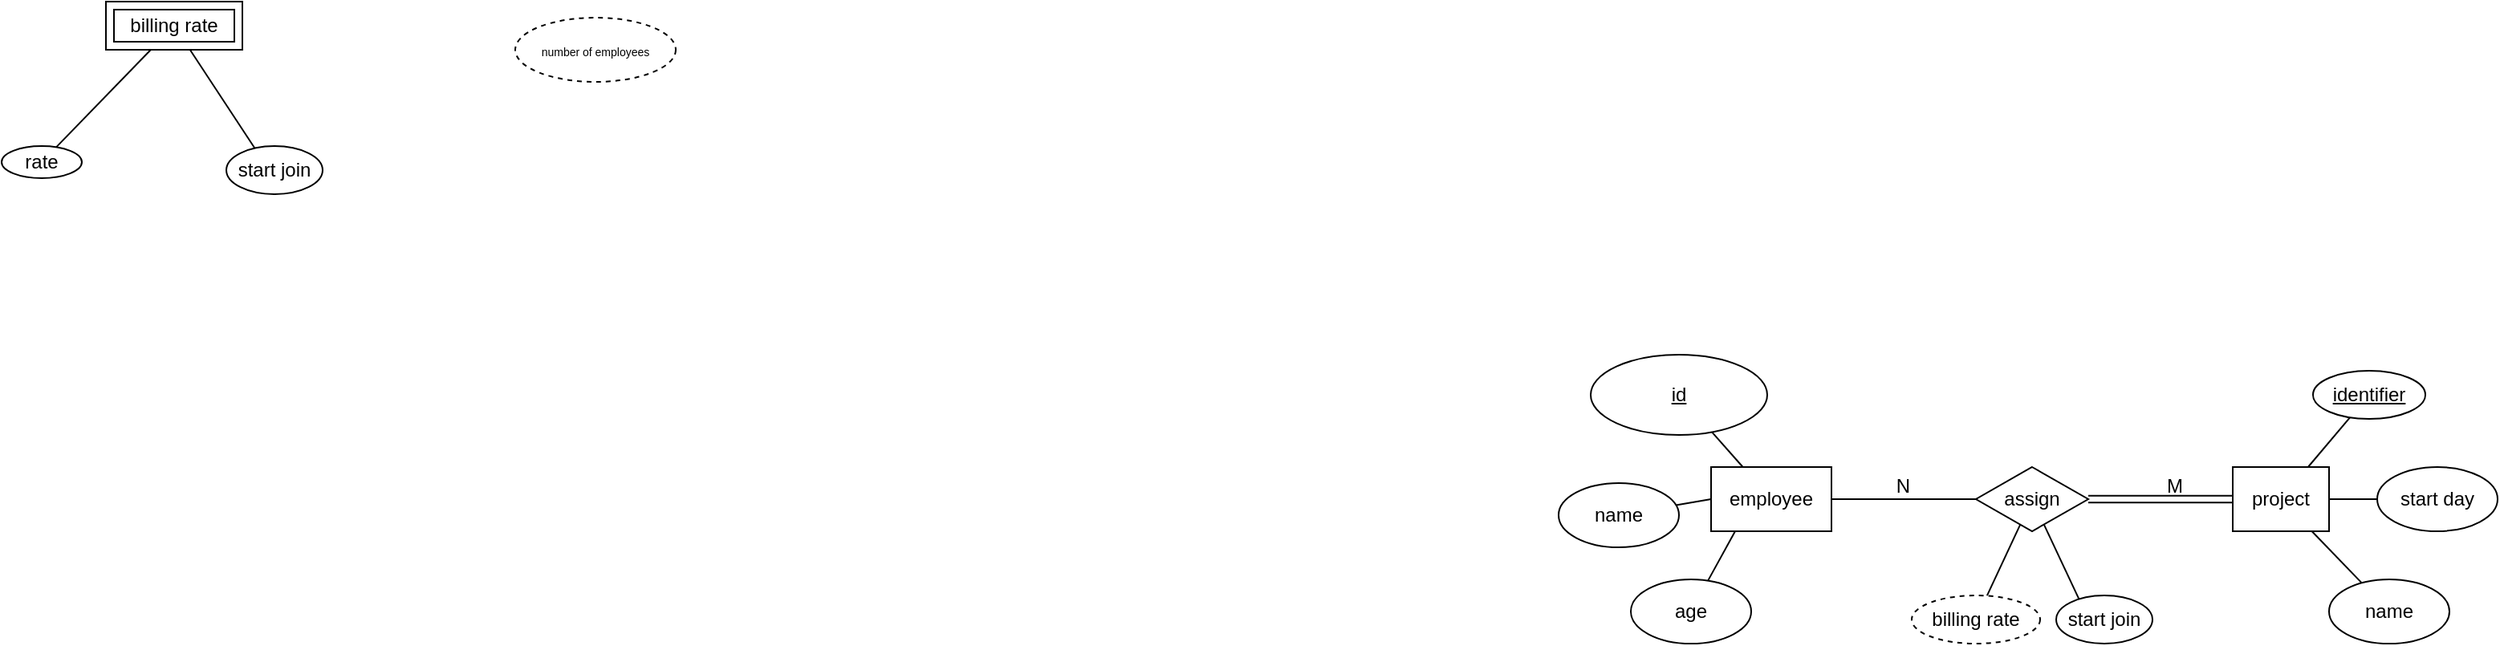 <mxfile version="24.7.16" pages="6">
  <diagram name="company_employee" id="-xG816sbkxzMP-44C8wM">
    <mxGraphModel grid="1" page="1" gridSize="10" guides="1" tooltips="1" connect="1" arrows="1" fold="1" pageScale="1" pageWidth="850" pageHeight="1100" math="0" shadow="0">
      <root>
        <mxCell id="0" />
        <mxCell id="1" parent="0" />
        <mxCell id="pxRNpowELSN-kr384bWJ-1" value="employee" style="rounded=0;whiteSpace=wrap;html=1;fontSize=12;" vertex="1" parent="1">
          <mxGeometry x="315" y="340" width="75" height="40" as="geometry" />
        </mxCell>
        <mxCell id="pxRNpowELSN-kr384bWJ-5" value="" style="endArrow=none;html=1;rounded=0;" edge="1" parent="1" source="pxRNpowELSN-kr384bWJ-1" target="pxRNpowELSN-kr384bWJ-6">
          <mxGeometry width="50" height="50" relative="1" as="geometry">
            <mxPoint x="290" y="340" as="sourcePoint" />
            <mxPoint x="380" y="310" as="targetPoint" />
          </mxGeometry>
        </mxCell>
        <mxCell id="pxRNpowELSN-kr384bWJ-6" value="id" style="ellipse;whiteSpace=wrap;html=1;fontSize=12;fontStyle=4" vertex="1" parent="1">
          <mxGeometry x="240" y="270" width="110" height="50" as="geometry" />
        </mxCell>
        <mxCell id="pxRNpowELSN-kr384bWJ-7" value="" style="endArrow=none;html=1;rounded=0;exitX=0;exitY=0.5;exitDx=0;exitDy=0;" edge="1" parent="1" source="pxRNpowELSN-kr384bWJ-1" target="pxRNpowELSN-kr384bWJ-8">
          <mxGeometry width="50" height="50" relative="1" as="geometry">
            <mxPoint x="270" y="370" as="sourcePoint" />
            <mxPoint x="315" y="360" as="targetPoint" />
          </mxGeometry>
        </mxCell>
        <mxCell id="pxRNpowELSN-kr384bWJ-8" value="name" style="ellipse;whiteSpace=wrap;html=1;" vertex="1" parent="1">
          <mxGeometry x="220" y="350" width="75" height="40" as="geometry" />
        </mxCell>
        <mxCell id="pxRNpowELSN-kr384bWJ-9" value="" style="endArrow=none;html=1;rounded=0;exitX=0;exitY=0.5;exitDx=0;exitDy=0;" edge="1" parent="1" target="pxRNpowELSN-kr384bWJ-10">
          <mxGeometry width="50" height="50" relative="1" as="geometry">
            <mxPoint x="330" y="380" as="sourcePoint" />
            <mxPoint x="330" y="380" as="targetPoint" />
          </mxGeometry>
        </mxCell>
        <mxCell id="pxRNpowELSN-kr384bWJ-10" value="age" style="ellipse;whiteSpace=wrap;html=1;" vertex="1" parent="1">
          <mxGeometry x="265" y="410" width="75" height="40" as="geometry" />
        </mxCell>
        <mxCell id="pxRNpowELSN-kr384bWJ-13" value="&lt;span style=&quot;font-size: 7px;&quot;&gt;number of employees&lt;/span&gt;" style="ellipse;whiteSpace=wrap;html=1;align=center;dashed=1;" vertex="1" parent="1">
          <mxGeometry x="-430" y="60" width="100" height="40" as="geometry" />
        </mxCell>
        <mxCell id="pxRNpowELSN-kr384bWJ-16" value="project" style="rounded=0;whiteSpace=wrap;html=1;fontSize=12;" vertex="1" parent="1">
          <mxGeometry x="640" y="340" width="60" height="40" as="geometry" />
        </mxCell>
        <mxCell id="pxRNpowELSN-kr384bWJ-17" value="assign" style="rhombus;whiteSpace=wrap;html=1;" vertex="1" parent="1">
          <mxGeometry x="480" y="340" width="70" height="40" as="geometry" />
        </mxCell>
        <mxCell id="pxRNpowELSN-kr384bWJ-20" value="" style="endArrow=none;html=1;rounded=0;" edge="1" parent="1" source="pxRNpowELSN-kr384bWJ-16" target="pxRNpowELSN-kr384bWJ-21">
          <mxGeometry width="50" height="50" relative="1" as="geometry">
            <mxPoint x="690" y="340" as="sourcePoint" />
            <mxPoint x="710" y="310" as="targetPoint" />
          </mxGeometry>
        </mxCell>
        <mxCell id="pxRNpowELSN-kr384bWJ-21" value="identifier" style="ellipse;whiteSpace=wrap;html=1;fontSize=12;fontStyle=4" vertex="1" parent="1">
          <mxGeometry x="690" y="280" width="70" height="30" as="geometry" />
        </mxCell>
        <mxCell id="pxRNpowELSN-kr384bWJ-22" value="" style="endArrow=none;html=1;rounded=0;" edge="1" parent="1" source="pxRNpowELSN-kr384bWJ-16" target="pxRNpowELSN-kr384bWJ-23">
          <mxGeometry width="50" height="50" relative="1" as="geometry">
            <mxPoint x="640" y="380" as="sourcePoint" />
            <mxPoint x="640" y="380" as="targetPoint" />
          </mxGeometry>
        </mxCell>
        <mxCell id="pxRNpowELSN-kr384bWJ-23" value="name" style="ellipse;whiteSpace=wrap;html=1;" vertex="1" parent="1">
          <mxGeometry x="700" y="410" width="75" height="40" as="geometry" />
        </mxCell>
        <mxCell id="pxRNpowELSN-kr384bWJ-24" value="" style="endArrow=none;html=1;rounded=0;" edge="1" parent="1" source="pxRNpowELSN-kr384bWJ-16" target="pxRNpowELSN-kr384bWJ-25">
          <mxGeometry width="50" height="50" relative="1" as="geometry">
            <mxPoint x="825" y="430" as="sourcePoint" />
            <mxPoint x="825" y="430" as="targetPoint" />
          </mxGeometry>
        </mxCell>
        <mxCell id="pxRNpowELSN-kr384bWJ-25" value="start day" style="ellipse;whiteSpace=wrap;html=1;" vertex="1" parent="1">
          <mxGeometry x="730" y="340" width="75" height="40" as="geometry" />
        </mxCell>
        <mxCell id="pxRNpowELSN-kr384bWJ-26" value="" style="shape=link;html=1;rounded=0;width=4.194;" edge="1" parent="1" source="pxRNpowELSN-kr384bWJ-17" target="pxRNpowELSN-kr384bWJ-16">
          <mxGeometry relative="1" as="geometry">
            <mxPoint x="510" y="420" as="sourcePoint" />
            <mxPoint x="670" y="420" as="targetPoint" />
          </mxGeometry>
        </mxCell>
        <mxCell id="pxRNpowELSN-kr384bWJ-27" value="" style="resizable=0;html=1;whiteSpace=wrap;align=left;verticalAlign=bottom;" connectable="0" vertex="1" parent="pxRNpowELSN-kr384bWJ-26">
          <mxGeometry x="-1" relative="1" as="geometry" />
        </mxCell>
        <mxCell id="pxRNpowELSN-kr384bWJ-28" value="M" style="resizable=0;html=1;whiteSpace=wrap;align=right;verticalAlign=bottom;" connectable="0" vertex="1" parent="pxRNpowELSN-kr384bWJ-26">
          <mxGeometry x="1" relative="1" as="geometry">
            <mxPoint x="-30" as="offset" />
          </mxGeometry>
        </mxCell>
        <mxCell id="pxRNpowELSN-kr384bWJ-36" value="" style="endArrow=none;html=1;rounded=0;" edge="1" parent="1" source="pxRNpowELSN-kr384bWJ-1" target="pxRNpowELSN-kr384bWJ-17">
          <mxGeometry relative="1" as="geometry">
            <mxPoint x="390" y="420" as="sourcePoint" />
            <mxPoint x="550" y="420" as="targetPoint" />
          </mxGeometry>
        </mxCell>
        <mxCell id="pxRNpowELSN-kr384bWJ-37" value="N" style="resizable=0;html=1;whiteSpace=wrap;align=right;verticalAlign=bottom;" connectable="0" vertex="1" parent="pxRNpowELSN-kr384bWJ-36">
          <mxGeometry x="1" relative="1" as="geometry">
            <mxPoint x="-40" as="offset" />
          </mxGeometry>
        </mxCell>
        <mxCell id="pxRNpowELSN-kr384bWJ-39" value="billing rate" style="shape=ext;margin=3;double=1;whiteSpace=wrap;html=1;align=center;" vertex="1" parent="1">
          <mxGeometry x="-685" y="50" width="85" height="30" as="geometry" />
        </mxCell>
        <mxCell id="pxRNpowELSN-kr384bWJ-40" value="" style="endArrow=none;html=1;rounded=0;" edge="1" parent="1" source="pxRNpowELSN-kr384bWJ-39" target="pxRNpowELSN-kr384bWJ-41">
          <mxGeometry width="50" height="50" relative="1" as="geometry">
            <mxPoint x="-707.5" y="120" as="sourcePoint" />
            <mxPoint x="-707.5" y="120" as="targetPoint" />
          </mxGeometry>
        </mxCell>
        <mxCell id="pxRNpowELSN-kr384bWJ-41" value="rate" style="ellipse;whiteSpace=wrap;html=1;" vertex="1" parent="1">
          <mxGeometry x="-750" y="140" width="50" height="20" as="geometry" />
        </mxCell>
        <mxCell id="pxRNpowELSN-kr384bWJ-42" value="" style="endArrow=none;html=1;rounded=0;" edge="1" parent="1" source="pxRNpowELSN-kr384bWJ-39">
          <mxGeometry width="50" height="50" relative="1" as="geometry">
            <mxPoint x="-503" y="110" as="sourcePoint" />
            <mxPoint x="-580" y="160" as="targetPoint" />
          </mxGeometry>
        </mxCell>
        <mxCell id="pxRNpowELSN-kr384bWJ-43" value="start join" style="ellipse;whiteSpace=wrap;html=1;" vertex="1" parent="1">
          <mxGeometry x="-610" y="140" width="60" height="30" as="geometry" />
        </mxCell>
        <mxCell id="4GO2DsAHgjfPd45TjZTn-17" value="" style="endArrow=none;html=1;rounded=0;" edge="1" parent="1" source="pxRNpowELSN-kr384bWJ-17" target="ou9LFq7SpX3HIBTogo71-1">
          <mxGeometry width="50" height="50" relative="1" as="geometry">
            <mxPoint x="505.43" y="444.532" as="sourcePoint" />
            <mxPoint x="484.736" y="420.279" as="targetPoint" />
          </mxGeometry>
        </mxCell>
        <mxCell id="4GO2DsAHgjfPd45TjZTn-19" value="" style="endArrow=none;html=1;rounded=0;entryX=0.246;entryY=0.115;entryDx=0;entryDy=0;entryPerimeter=0;" edge="1" parent="1" source="pxRNpowELSN-kr384bWJ-17" target="4GO2DsAHgjfPd45TjZTn-20">
          <mxGeometry width="50" height="50" relative="1" as="geometry">
            <mxPoint x="523.916" y="444.905" as="sourcePoint" />
            <mxPoint x="585" y="539.74" as="targetPoint" />
          </mxGeometry>
        </mxCell>
        <mxCell id="4GO2DsAHgjfPd45TjZTn-20" value="start join" style="ellipse;whiteSpace=wrap;html=1;" vertex="1" parent="1">
          <mxGeometry x="530" y="420" width="60" height="30" as="geometry" />
        </mxCell>
        <mxCell id="ou9LFq7SpX3HIBTogo71-1" value="billing rate" style="ellipse;whiteSpace=wrap;html=1;align=center;dashed=1;" vertex="1" parent="1">
          <mxGeometry x="440" y="420" width="80" height="30" as="geometry" />
        </mxCell>
      </root>
    </mxGraphModel>
  </diagram>
  <diagram id="TEBqA8UbPKH3L3-Pdoq5" name="course">
    <mxGraphModel grid="1" page="1" gridSize="10" guides="1" tooltips="1" connect="1" arrows="1" fold="1" pageScale="1" pageWidth="850" pageHeight="1100" math="0" shadow="0">
      <root>
        <mxCell id="0" />
        <mxCell id="1" parent="0" />
        <mxCell id="ObWstSJc_1x6mt2cxdoz-1" value="course" style="whiteSpace=wrap;html=1;align=center;" vertex="1" parent="1">
          <mxGeometry x="375" y="190" width="100" height="40" as="geometry" />
        </mxCell>
        <mxCell id="ObWstSJc_1x6mt2cxdoz-2" value="name" style="ellipse;whiteSpace=wrap;html=1;align=center;" vertex="1" parent="1">
          <mxGeometry x="540" y="140" width="100" height="40" as="geometry" />
        </mxCell>
        <mxCell id="ObWstSJc_1x6mt2cxdoz-3" value="" style="endArrow=none;html=1;rounded=0;" edge="1" parent="1" source="ObWstSJc_1x6mt2cxdoz-2" target="ObWstSJc_1x6mt2cxdoz-1">
          <mxGeometry relative="1" as="geometry">
            <mxPoint x="370" y="130" as="sourcePoint" />
            <mxPoint x="530" y="130" as="targetPoint" />
          </mxGeometry>
        </mxCell>
        <mxCell id="ObWstSJc_1x6mt2cxdoz-4" value="&lt;u&gt;id&lt;/u&gt;" style="ellipse;whiteSpace=wrap;html=1;align=center;" vertex="1" parent="1">
          <mxGeometry x="375" y="110" width="100" height="40" as="geometry" />
        </mxCell>
        <mxCell id="ObWstSJc_1x6mt2cxdoz-5" value="" style="endArrow=none;html=1;rounded=0;" edge="1" parent="1" source="ObWstSJc_1x6mt2cxdoz-4" target="ObWstSJc_1x6mt2cxdoz-1">
          <mxGeometry relative="1" as="geometry">
            <mxPoint x="325" y="190" as="sourcePoint" />
            <mxPoint x="355" y="250" as="targetPoint" />
          </mxGeometry>
        </mxCell>
        <mxCell id="ObWstSJc_1x6mt2cxdoz-6" value="credit" style="ellipse;whiteSpace=wrap;html=1;align=center;" vertex="1" parent="1">
          <mxGeometry x="250" y="140" width="100" height="40" as="geometry" />
        </mxCell>
        <mxCell id="ObWstSJc_1x6mt2cxdoz-7" value="" style="endArrow=none;html=1;rounded=0;" edge="1" parent="1" source="ObWstSJc_1x6mt2cxdoz-6" target="ObWstSJc_1x6mt2cxdoz-1">
          <mxGeometry relative="1" as="geometry">
            <mxPoint x="335" y="270" as="sourcePoint" />
            <mxPoint x="365" y="330" as="targetPoint" />
          </mxGeometry>
        </mxCell>
        <mxCell id="_5iMv8H_jwt1QEU4cslb-3" value="prerequisite" style="shape=rhombus;perimeter=rhombusPerimeter;whiteSpace=wrap;html=1;align=center;" vertex="1" parent="1">
          <mxGeometry x="365" y="260" width="120" height="60" as="geometry" />
        </mxCell>
        <mxCell id="_5iMv8H_jwt1QEU4cslb-4" value="" style="endArrow=none;html=1;rounded=0;entryX=0;entryY=0.5;entryDx=0;entryDy=0;" edge="1" parent="1" source="ObWstSJc_1x6mt2cxdoz-1" target="_5iMv8H_jwt1QEU4cslb-3">
          <mxGeometry relative="1" as="geometry">
            <mxPoint x="370" y="260" as="sourcePoint" />
            <mxPoint x="530" y="260" as="targetPoint" />
            <Array as="points" />
          </mxGeometry>
        </mxCell>
        <mxCell id="_5iMv8H_jwt1QEU4cslb-5" value="M" style="resizable=0;html=1;whiteSpace=wrap;align=right;verticalAlign=bottom;" connectable="0" vertex="1" parent="_5iMv8H_jwt1QEU4cslb-4">
          <mxGeometry x="1" relative="1" as="geometry">
            <mxPoint x="10" y="-10" as="offset" />
          </mxGeometry>
        </mxCell>
        <mxCell id="_5iMv8H_jwt1QEU4cslb-6" value="" style="endArrow=none;html=1;rounded=0;entryX=1;entryY=0.5;entryDx=0;entryDy=0;" edge="1" parent="1" source="ObWstSJc_1x6mt2cxdoz-1" target="_5iMv8H_jwt1QEU4cslb-3">
          <mxGeometry relative="1" as="geometry">
            <mxPoint x="470" y="240" as="sourcePoint" />
            <mxPoint x="470" y="270" as="targetPoint" />
            <Array as="points" />
          </mxGeometry>
        </mxCell>
        <mxCell id="_5iMv8H_jwt1QEU4cslb-7" value="N" style="resizable=0;html=1;whiteSpace=wrap;align=right;verticalAlign=bottom;" connectable="0" vertex="1" parent="_5iMv8H_jwt1QEU4cslb-6">
          <mxGeometry x="1" relative="1" as="geometry">
            <mxPoint y="-20" as="offset" />
          </mxGeometry>
        </mxCell>
      </root>
    </mxGraphModel>
  </diagram>
  <diagram id="5n3DxTqvFnybzIGRcnwr" name="laboratory">
    <mxGraphModel grid="1" page="1" gridSize="10" guides="1" tooltips="1" connect="1" arrows="1" fold="1" pageScale="1" pageWidth="850" pageHeight="1100" math="0" shadow="0">
      <root>
        <mxCell id="0" />
        <mxCell id="1" parent="0" />
        <mxCell id="9hjuSboasaTUa2dhaa0--1" value="chemist" style="whiteSpace=wrap;html=1;align=center;" vertex="1" parent="1">
          <mxGeometry x="285" y="290" width="90" height="30" as="geometry" />
        </mxCell>
        <mxCell id="9hjuSboasaTUa2dhaa0--2" value="&lt;u&gt;id&lt;/u&gt;" style="ellipse;whiteSpace=wrap;html=1;align=center;" vertex="1" parent="1">
          <mxGeometry x="210" y="220" width="80" height="30" as="geometry" />
        </mxCell>
        <mxCell id="9hjuSboasaTUa2dhaa0--3" value="" style="endArrow=none;html=1;rounded=0;" edge="1" parent="1" source="9hjuSboasaTUa2dhaa0--2" target="9hjuSboasaTUa2dhaa0--1">
          <mxGeometry relative="1" as="geometry">
            <mxPoint x="260" y="300" as="sourcePoint" />
            <mxPoint x="420" y="300" as="targetPoint" />
          </mxGeometry>
        </mxCell>
        <mxCell id="9hjuSboasaTUa2dhaa0--4" value="name" style="ellipse;whiteSpace=wrap;html=1;align=center;" vertex="1" parent="1">
          <mxGeometry x="180" y="285" width="70" height="40" as="geometry" />
        </mxCell>
        <mxCell id="9hjuSboasaTUa2dhaa0--5" value="" style="endArrow=none;html=1;rounded=0;" edge="1" parent="1" source="9hjuSboasaTUa2dhaa0--4" target="9hjuSboasaTUa2dhaa0--1">
          <mxGeometry relative="1" as="geometry">
            <mxPoint x="220" y="370" as="sourcePoint" />
            <mxPoint x="281" y="360" as="targetPoint" />
          </mxGeometry>
        </mxCell>
        <mxCell id="4QCEzOecrxhWEq67AIEx-1" value="project" style="rounded=0;whiteSpace=wrap;html=1;fontSize=12;" vertex="1" parent="1">
          <mxGeometry x="540" y="290" width="60" height="30" as="geometry" />
        </mxCell>
        <mxCell id="4QCEzOecrxhWEq67AIEx-2" value="" style="endArrow=none;html=1;rounded=0;" edge="1" parent="1" source="4QCEzOecrxhWEq67AIEx-1" target="4QCEzOecrxhWEq67AIEx-3">
          <mxGeometry width="50" height="50" relative="1" as="geometry">
            <mxPoint x="590" y="285" as="sourcePoint" />
            <mxPoint x="610" y="255" as="targetPoint" />
          </mxGeometry>
        </mxCell>
        <mxCell id="4QCEzOecrxhWEq67AIEx-3" value="identifier" style="ellipse;whiteSpace=wrap;html=1;fontSize=12;fontStyle=4" vertex="1" parent="1">
          <mxGeometry x="590" y="225" width="70" height="30" as="geometry" />
        </mxCell>
        <mxCell id="4QCEzOecrxhWEq67AIEx-4" value="" style="endArrow=none;html=1;rounded=0;" edge="1" parent="1" source="4QCEzOecrxhWEq67AIEx-1" target="4QCEzOecrxhWEq67AIEx-5">
          <mxGeometry width="50" height="50" relative="1" as="geometry">
            <mxPoint x="540" y="325" as="sourcePoint" />
            <mxPoint x="540" y="325" as="targetPoint" />
          </mxGeometry>
        </mxCell>
        <mxCell id="4QCEzOecrxhWEq67AIEx-5" value="name" style="ellipse;whiteSpace=wrap;html=1;" vertex="1" parent="1">
          <mxGeometry x="600" y="355" width="75" height="40" as="geometry" />
        </mxCell>
        <mxCell id="4QCEzOecrxhWEq67AIEx-6" value="" style="endArrow=none;html=1;rounded=0;" edge="1" parent="1" source="4QCEzOecrxhWEq67AIEx-1" target="4QCEzOecrxhWEq67AIEx-7">
          <mxGeometry width="50" height="50" relative="1" as="geometry">
            <mxPoint x="725" y="375" as="sourcePoint" />
            <mxPoint x="725" y="375" as="targetPoint" />
          </mxGeometry>
        </mxCell>
        <mxCell id="4QCEzOecrxhWEq67AIEx-7" value="start day" style="ellipse;whiteSpace=wrap;html=1;" vertex="1" parent="1">
          <mxGeometry x="630" y="285" width="75" height="40" as="geometry" />
        </mxCell>
        <mxCell id="r43J2LIA3HtifUQ24Fsq-1" value="work on" style="rhombus;whiteSpace=wrap;html=1;" vertex="1" parent="1">
          <mxGeometry x="430" y="285" width="70" height="40" as="geometry" />
        </mxCell>
        <mxCell id="r43J2LIA3HtifUQ24Fsq-2" value="" style="resizable=0;html=1;whiteSpace=wrap;align=left;verticalAlign=bottom;" connectable="0" vertex="1" parent="1">
          <mxGeometry x="500" y="305" as="geometry" />
        </mxCell>
        <mxCell id="r43J2LIA3HtifUQ24Fsq-11" value="" style="endArrow=none;html=1;rounded=0;" edge="1" parent="1" source="9hjuSboasaTUa2dhaa0--1" target="r43J2LIA3HtifUQ24Fsq-1">
          <mxGeometry relative="1" as="geometry">
            <mxPoint x="400" y="340" as="sourcePoint" />
            <mxPoint x="560" y="340" as="targetPoint" />
          </mxGeometry>
        </mxCell>
        <mxCell id="r43J2LIA3HtifUQ24Fsq-12" value="M" style="resizable=0;html=1;whiteSpace=wrap;align=right;verticalAlign=bottom;" connectable="0" vertex="1" parent="r43J2LIA3HtifUQ24Fsq-11">
          <mxGeometry x="1" relative="1" as="geometry">
            <mxPoint x="-20" as="offset" />
          </mxGeometry>
        </mxCell>
        <mxCell id="r43J2LIA3HtifUQ24Fsq-13" value="" style="endArrow=none;html=1;rounded=0;" edge="1" parent="1" source="r43J2LIA3HtifUQ24Fsq-1" target="4QCEzOecrxhWEq67AIEx-1">
          <mxGeometry relative="1" as="geometry">
            <mxPoint x="400" y="340" as="sourcePoint" />
            <mxPoint x="560" y="340" as="targetPoint" />
          </mxGeometry>
        </mxCell>
        <mxCell id="r43J2LIA3HtifUQ24Fsq-14" value="N" style="resizable=0;html=1;whiteSpace=wrap;align=right;verticalAlign=bottom;" connectable="0" vertex="1" parent="r43J2LIA3HtifUQ24Fsq-13">
          <mxGeometry x="1" relative="1" as="geometry">
            <mxPoint x="-10" as="offset" />
          </mxGeometry>
        </mxCell>
        <mxCell id="r43J2LIA3HtifUQ24Fsq-15" value="equipment" style="whiteSpace=wrap;html=1;align=center;" vertex="1" parent="1">
          <mxGeometry x="420" y="370" width="90" height="30" as="geometry" />
        </mxCell>
        <mxCell id="r43J2LIA3HtifUQ24Fsq-16" value="" style="endArrow=none;html=1;rounded=0;" edge="1" parent="1" source="r43J2LIA3HtifUQ24Fsq-1" target="r43J2LIA3HtifUQ24Fsq-15">
          <mxGeometry relative="1" as="geometry">
            <mxPoint x="400" y="400" as="sourcePoint" />
            <mxPoint x="560" y="400" as="targetPoint" />
          </mxGeometry>
        </mxCell>
        <mxCell id="r43J2LIA3HtifUQ24Fsq-17" value="N" style="resizable=0;html=1;whiteSpace=wrap;align=right;verticalAlign=bottom;direction=west;rotation=0;" connectable="0" vertex="1" parent="1">
          <mxGeometry x="480.0" y="355" as="geometry">
            <mxPoint x="6" y="4" as="offset" />
          </mxGeometry>
        </mxCell>
        <mxCell id="r43J2LIA3HtifUQ24Fsq-20" value="phone number" style="ellipse;whiteSpace=wrap;html=1;align=center;" vertex="1" parent="1">
          <mxGeometry x="190" y="355" width="95" height="30" as="geometry" />
        </mxCell>
        <mxCell id="r43J2LIA3HtifUQ24Fsq-21" value="" style="endArrow=none;html=1;rounded=0;" edge="1" parent="1" source="r43J2LIA3HtifUQ24Fsq-20" target="9hjuSboasaTUa2dhaa0--1">
          <mxGeometry relative="1" as="geometry">
            <mxPoint x="260" y="315" as="sourcePoint" />
            <mxPoint x="310" y="315" as="targetPoint" />
          </mxGeometry>
        </mxCell>
        <mxCell id="r43J2LIA3HtifUQ24Fsq-22" value="&lt;u&gt;serial number&lt;/u&gt;" style="ellipse;whiteSpace=wrap;html=1;" vertex="1" parent="1">
          <mxGeometry x="380" y="430" width="80" height="40" as="geometry" />
        </mxCell>
        <mxCell id="r43J2LIA3HtifUQ24Fsq-23" value="cost" style="ellipse;whiteSpace=wrap;html=1;" vertex="1" parent="1">
          <mxGeometry x="480" y="432.5" width="80" height="37.5" as="geometry" />
        </mxCell>
        <mxCell id="r43J2LIA3HtifUQ24Fsq-24" value="" style="endArrow=none;html=1;rounded=0;" edge="1" parent="1" source="r43J2LIA3HtifUQ24Fsq-22" target="r43J2LIA3HtifUQ24Fsq-15">
          <mxGeometry relative="1" as="geometry">
            <mxPoint x="400" y="457" as="sourcePoint" />
            <mxPoint x="460" y="420" as="targetPoint" />
          </mxGeometry>
        </mxCell>
        <mxCell id="r43J2LIA3HtifUQ24Fsq-25" value="" style="endArrow=none;html=1;rounded=0;" edge="1" parent="1" source="r43J2LIA3HtifUQ24Fsq-23" target="r43J2LIA3HtifUQ24Fsq-15">
          <mxGeometry relative="1" as="geometry">
            <mxPoint x="460" y="457" as="sourcePoint" />
            <mxPoint x="520" y="420" as="targetPoint" />
          </mxGeometry>
        </mxCell>
        <mxCell id="Xu8W_g4wnlppoDgRPAkM-1" value="date_use" style="ellipse;whiteSpace=wrap;html=1;" vertex="1" parent="1">
          <mxGeometry x="425" y="220" width="80" height="40" as="geometry" />
        </mxCell>
        <mxCell id="Xu8W_g4wnlppoDgRPAkM-3" value="" style="endArrow=none;html=1;rounded=0;" edge="1" parent="1" source="r43J2LIA3HtifUQ24Fsq-1" target="Xu8W_g4wnlppoDgRPAkM-1">
          <mxGeometry relative="1" as="geometry">
            <mxPoint x="350" y="340" as="sourcePoint" />
            <mxPoint x="510" y="340" as="targetPoint" />
          </mxGeometry>
        </mxCell>
      </root>
    </mxGraphModel>
  </diagram>
  <diagram id="0emuw8yRGxBV6im7yzof" name="hospital">
    <mxGraphModel grid="1" page="1" gridSize="10" guides="1" tooltips="1" connect="1" arrows="1" fold="1" pageScale="1" pageWidth="850" pageHeight="1100" math="0" shadow="0">
      <root>
        <mxCell id="0" />
        <mxCell id="1" parent="0" />
        <mxCell id="uEte6VN7Z0MwW_jkTjFQ-1" value="physician" style="whiteSpace=wrap;html=1;align=center;" vertex="1" parent="1">
          <mxGeometry x="240" y="300" width="100" height="40" as="geometry" />
        </mxCell>
        <mxCell id="uEte6VN7Z0MwW_jkTjFQ-2" value="patient" style="whiteSpace=wrap;html=1;align=center;" vertex="1" parent="1">
          <mxGeometry x="560" y="300" width="100" height="40" as="geometry" />
        </mxCell>
        <mxCell id="uEte6VN7Z0MwW_jkTjFQ-4" value="" style="endArrow=none;html=1;rounded=0;" edge="1" parent="1" source="uEte6VN7Z0MwW_jkTjFQ-1" target="uEte6VN7Z0MwW_jkTjFQ-6">
          <mxGeometry relative="1" as="geometry">
            <mxPoint x="330" y="340" as="sourcePoint" />
            <mxPoint x="214.883" y="267.347" as="targetPoint" />
          </mxGeometry>
        </mxCell>
        <mxCell id="uEte6VN7Z0MwW_jkTjFQ-6" value="id" style="ellipse;whiteSpace=wrap;html=1;align=center;fontStyle=4;" vertex="1" parent="1">
          <mxGeometry x="150" y="230" width="100" height="40" as="geometry" />
        </mxCell>
        <mxCell id="uEte6VN7Z0MwW_jkTjFQ-7" value="treatment" style="shape=rhombus;perimeter=rhombusPerimeter;whiteSpace=wrap;html=1;align=center;" vertex="1" parent="1">
          <mxGeometry x="397.5" y="330" width="120" height="60" as="geometry" />
        </mxCell>
        <mxCell id="uEte6VN7Z0MwW_jkTjFQ-13" value="id" style="ellipse;whiteSpace=wrap;html=1;align=center;fontStyle=4;" vertex="1" parent="1">
          <mxGeometry x="600" y="250" width="100" height="40" as="geometry" />
        </mxCell>
        <mxCell id="uEte6VN7Z0MwW_jkTjFQ-14" value="" style="endArrow=none;html=1;rounded=0;" edge="1" parent="1" source="uEte6VN7Z0MwW_jkTjFQ-2" target="uEte6VN7Z0MwW_jkTjFQ-13">
          <mxGeometry relative="1" as="geometry">
            <mxPoint x="330" y="340" as="sourcePoint" />
            <mxPoint x="490" y="340" as="targetPoint" />
          </mxGeometry>
        </mxCell>
        <mxCell id="uEte6VN7Z0MwW_jkTjFQ-15" value="name" style="ellipse;whiteSpace=wrap;html=1;align=center;" vertex="1" parent="1">
          <mxGeometry x="600" y="370" width="100" height="40" as="geometry" />
        </mxCell>
        <mxCell id="uEte6VN7Z0MwW_jkTjFQ-16" value="" style="endArrow=none;html=1;rounded=0;" edge="1" parent="1" source="uEte6VN7Z0MwW_jkTjFQ-15" target="uEte6VN7Z0MwW_jkTjFQ-2">
          <mxGeometry relative="1" as="geometry">
            <mxPoint x="610" y="370" as="sourcePoint" />
            <mxPoint x="623" y="340" as="targetPoint" />
          </mxGeometry>
        </mxCell>
        <mxCell id="uEte6VN7Z0MwW_jkTjFQ-17" value="address" style="ellipse;whiteSpace=wrap;html=1;align=center;" vertex="1" parent="1">
          <mxGeometry x="680" y="310" width="100" height="40" as="geometry" />
        </mxCell>
        <mxCell id="uEte6VN7Z0MwW_jkTjFQ-18" value="" style="endArrow=none;html=1;rounded=0;" edge="1" parent="1" source="uEte6VN7Z0MwW_jkTjFQ-17" target="uEte6VN7Z0MwW_jkTjFQ-2">
          <mxGeometry relative="1" as="geometry">
            <mxPoint x="710" y="290" as="sourcePoint" />
            <mxPoint x="714" y="260" as="targetPoint" />
          </mxGeometry>
        </mxCell>
        <mxCell id="uEte6VN7Z0MwW_jkTjFQ-19" value="" style="endArrow=none;html=1;rounded=0;entryX=0;entryY=0.5;entryDx=0;entryDy=0;" edge="1" parent="1" target="uEte6VN7Z0MwW_jkTjFQ-7">
          <mxGeometry relative="1" as="geometry">
            <mxPoint x="340" y="319.71" as="sourcePoint" />
            <mxPoint x="390" y="319.71" as="targetPoint" />
          </mxGeometry>
        </mxCell>
        <mxCell id="uEte6VN7Z0MwW_jkTjFQ-20" value="M" style="resizable=0;html=1;whiteSpace=wrap;align=right;verticalAlign=bottom;" connectable="0" vertex="1" parent="uEte6VN7Z0MwW_jkTjFQ-19">
          <mxGeometry x="1" relative="1" as="geometry">
            <mxPoint x="-20" as="offset" />
          </mxGeometry>
        </mxCell>
        <mxCell id="uEte6VN7Z0MwW_jkTjFQ-22" value="specialty" style="ellipse;shape=doubleEllipse;margin=3;whiteSpace=wrap;html=1;align=center;" vertex="1" parent="1">
          <mxGeometry x="120" y="310" width="100" height="40" as="geometry" />
        </mxCell>
        <mxCell id="uEte6VN7Z0MwW_jkTjFQ-23" value="" style="endArrow=none;html=1;rounded=0;" edge="1" parent="1" source="uEte6VN7Z0MwW_jkTjFQ-22" target="uEte6VN7Z0MwW_jkTjFQ-1">
          <mxGeometry relative="1" as="geometry">
            <mxPoint x="390" y="340" as="sourcePoint" />
            <mxPoint x="550" y="340" as="targetPoint" />
          </mxGeometry>
        </mxCell>
        <mxCell id="uEte6VN7Z0MwW_jkTjFQ-26" value="" style="shape=link;html=1;rounded=0;exitX=1;exitY=0.5;exitDx=0;exitDy=0;" edge="1" parent="1" source="uEte6VN7Z0MwW_jkTjFQ-7" target="uEte6VN7Z0MwW_jkTjFQ-2">
          <mxGeometry relative="1" as="geometry">
            <mxPoint x="430" y="330" as="sourcePoint" />
            <mxPoint x="550" y="340" as="targetPoint" />
          </mxGeometry>
        </mxCell>
        <mxCell id="uEte6VN7Z0MwW_jkTjFQ-27" value="N" style="resizable=0;html=1;whiteSpace=wrap;align=right;verticalAlign=bottom;" connectable="0" vertex="1" parent="uEte6VN7Z0MwW_jkTjFQ-26">
          <mxGeometry x="1" relative="1" as="geometry">
            <mxPoint x="-20" y="40" as="offset" />
          </mxGeometry>
        </mxCell>
        <mxCell id="IgKFJBDuOfGapP7i8kGc-3" value="date_time" style="ellipse;whiteSpace=wrap;html=1;align=center;" vertex="1" parent="1">
          <mxGeometry x="405" y="430" width="105" height="40" as="geometry" />
        </mxCell>
        <mxCell id="IgKFJBDuOfGapP7i8kGc-4" value="" style="endArrow=none;html=1;rounded=0;" edge="1" parent="1" source="IgKFJBDuOfGapP7i8kGc-3" target="uEte6VN7Z0MwW_jkTjFQ-7">
          <mxGeometry relative="1" as="geometry">
            <mxPoint x="410" y="350" as="sourcePoint" />
            <mxPoint x="360" y="384" as="targetPoint" />
          </mxGeometry>
        </mxCell>
        <mxCell id="IgKFJBDuOfGapP7i8kGc-8" value="admit" style="shape=rhombus;perimeter=rhombusPerimeter;whiteSpace=wrap;html=1;align=center;" vertex="1" parent="1">
          <mxGeometry x="397.5" y="250" width="120" height="60" as="geometry" />
        </mxCell>
        <mxCell id="IgKFJBDuOfGapP7i8kGc-9" value="" style="endArrow=none;html=1;rounded=0;entryX=0;entryY=0.5;entryDx=0;entryDy=0;" edge="1" parent="1" source="uEte6VN7Z0MwW_jkTjFQ-1" target="IgKFJBDuOfGapP7i8kGc-8">
          <mxGeometry relative="1" as="geometry">
            <mxPoint x="350" y="329.71" as="sourcePoint" />
            <mxPoint x="421" y="349" as="targetPoint" />
          </mxGeometry>
        </mxCell>
        <mxCell id="IgKFJBDuOfGapP7i8kGc-10" value="1" style="resizable=0;html=1;whiteSpace=wrap;align=right;verticalAlign=bottom;" connectable="0" vertex="1" parent="IgKFJBDuOfGapP7i8kGc-9">
          <mxGeometry x="1" relative="1" as="geometry">
            <mxPoint x="-20" as="offset" />
          </mxGeometry>
        </mxCell>
        <mxCell id="IgKFJBDuOfGapP7i8kGc-11" value="" style="shape=link;html=1;rounded=0;exitX=1;exitY=0.5;exitDx=0;exitDy=0;" edge="1" parent="1" source="IgKFJBDuOfGapP7i8kGc-8" target="uEte6VN7Z0MwW_jkTjFQ-2">
          <mxGeometry relative="1" as="geometry">
            <mxPoint x="504" y="352" as="sourcePoint" />
            <mxPoint x="570" y="339" as="targetPoint" />
          </mxGeometry>
        </mxCell>
        <mxCell id="IgKFJBDuOfGapP7i8kGc-12" value="N" style="resizable=0;html=1;whiteSpace=wrap;align=right;verticalAlign=bottom;" connectable="0" vertex="1" parent="IgKFJBDuOfGapP7i8kGc-11">
          <mxGeometry x="1" relative="1" as="geometry">
            <mxPoint x="-4" y="-10" as="offset" />
          </mxGeometry>
        </mxCell>
      </root>
    </mxGraphModel>
  </diagram>
  <diagram id="QZzJxwFtI1QHzplb1-a3" name="organization">
    <mxGraphModel grid="1" page="1" gridSize="10" guides="1" tooltips="1" connect="1" arrows="1" fold="1" pageScale="1" pageWidth="850" pageHeight="1100" math="0" shadow="0">
      <root>
        <mxCell id="0" />
        <mxCell id="1" parent="0" />
        <mxCell id="InfNGPqgDWzpVhzdyZ7i-1" value="person" style="whiteSpace=wrap;html=1;align=center;" vertex="1" parent="1">
          <mxGeometry x="410" y="200" width="100" height="40" as="geometry" />
        </mxCell>
        <mxCell id="InfNGPqgDWzpVhzdyZ7i-2" value="&lt;u&gt;SSN&lt;/u&gt;" style="ellipse;whiteSpace=wrap;html=1;align=center;" vertex="1" parent="1">
          <mxGeometry x="250" y="160" width="100" height="40" as="geometry" />
        </mxCell>
        <mxCell id="InfNGPqgDWzpVhzdyZ7i-3" value="&lt;span&gt;name&lt;/span&gt;" style="ellipse;whiteSpace=wrap;html=1;align=center;fontStyle=0" vertex="1" parent="1">
          <mxGeometry x="340" y="130" width="100" height="40" as="geometry" />
        </mxCell>
        <mxCell id="InfNGPqgDWzpVhzdyZ7i-4" value="&lt;span&gt;add&lt;/span&gt;&lt;span style=&quot;color: rgba(0, 0, 0, 0); font-family: monospace; font-size: 0px; text-align: start; text-wrap: nowrap;&quot;&gt;%3CmxGraphModel%3E%3Croot%3E%3CmxCell%20id%3D%220%22%2F%3E%3CmxCell%20id%3D%221%22%20parent%3D%220%22%2F%3E%3CmxCell%20id%3D%222%22%20value%3D%22%26lt%3Bspan%26gt%3Bname%26lt%3B%2Fspan%26gt%3B%22%20style%3D%22ellipse%3BwhiteSpace%3Dwrap%3Bhtml%3D1%3Balign%3Dcenter%3BfontStyle%3D0%22%20vertex%3D%221%22%20parent%3D%221%22%3E%3CmxGeometry%20x%3D%22390%22%20y%3D%22200%22%20width%3D%22100%22%20height%3D%2240%22%20as%3D%22geometry%22%2F%3E%3C%2FmxCell%3E%3C%2Froot%3E%3C%2FmxGraphModel%3E&lt;/span&gt;&lt;span&gt;ress&lt;/span&gt;" style="ellipse;whiteSpace=wrap;html=1;align=center;fontStyle=0" vertex="1" parent="1">
          <mxGeometry x="460" y="130" width="100" height="40" as="geometry" />
        </mxCell>
        <mxCell id="InfNGPqgDWzpVhzdyZ7i-5" value="city" style="ellipse;whiteSpace=wrap;html=1;align=center;fontStyle=0" vertex="1" parent="1">
          <mxGeometry x="560" y="160" width="100" height="40" as="geometry" />
        </mxCell>
        <mxCell id="InfNGPqgDWzpVhzdyZ7i-6" value="state" style="ellipse;whiteSpace=wrap;html=1;align=center;fontStyle=0" vertex="1" parent="1">
          <mxGeometry x="560" y="210" width="100" height="40" as="geometry" />
        </mxCell>
        <mxCell id="InfNGPqgDWzpVhzdyZ7i-7" value="telephone" style="ellipse;whiteSpace=wrap;html=1;align=center;fontStyle=0" vertex="1" parent="1">
          <mxGeometry x="240" y="210" width="100" height="40" as="geometry" />
        </mxCell>
        <mxCell id="InfNGPqgDWzpVhzdyZ7i-10" value="" style="endArrow=none;html=1;rounded=0;" edge="1" parent="1" source="InfNGPqgDWzpVhzdyZ7i-7" target="InfNGPqgDWzpVhzdyZ7i-1">
          <mxGeometry relative="1" as="geometry">
            <mxPoint x="380" y="390" as="sourcePoint" />
            <mxPoint x="540" y="390" as="targetPoint" />
          </mxGeometry>
        </mxCell>
        <mxCell id="InfNGPqgDWzpVhzdyZ7i-11" value="" style="endArrow=none;html=1;rounded=0;" edge="1" parent="1" source="InfNGPqgDWzpVhzdyZ7i-2" target="InfNGPqgDWzpVhzdyZ7i-1">
          <mxGeometry relative="1" as="geometry">
            <mxPoint x="350" y="250" as="sourcePoint" />
            <mxPoint x="430" y="250" as="targetPoint" />
          </mxGeometry>
        </mxCell>
        <mxCell id="InfNGPqgDWzpVhzdyZ7i-12" value="" style="endArrow=none;html=1;rounded=0;" edge="1" parent="1" source="InfNGPqgDWzpVhzdyZ7i-3" target="InfNGPqgDWzpVhzdyZ7i-1">
          <mxGeometry relative="1" as="geometry">
            <mxPoint x="342" y="185" as="sourcePoint" />
            <mxPoint x="438" y="230" as="targetPoint" />
          </mxGeometry>
        </mxCell>
        <mxCell id="InfNGPqgDWzpVhzdyZ7i-13" value="" style="endArrow=none;html=1;rounded=0;" edge="1" parent="1" source="InfNGPqgDWzpVhzdyZ7i-4" target="InfNGPqgDWzpVhzdyZ7i-1">
          <mxGeometry relative="1" as="geometry">
            <mxPoint x="352" y="195" as="sourcePoint" />
            <mxPoint x="448" y="240" as="targetPoint" />
          </mxGeometry>
        </mxCell>
        <mxCell id="InfNGPqgDWzpVhzdyZ7i-14" value="" style="endArrow=none;html=1;rounded=0;" edge="1" parent="1" source="InfNGPqgDWzpVhzdyZ7i-5" target="InfNGPqgDWzpVhzdyZ7i-1">
          <mxGeometry relative="1" as="geometry">
            <mxPoint x="362" y="205" as="sourcePoint" />
            <mxPoint x="458" y="250" as="targetPoint" />
          </mxGeometry>
        </mxCell>
        <mxCell id="InfNGPqgDWzpVhzdyZ7i-15" value="" style="endArrow=none;html=1;rounded=0;" edge="1" parent="1" source="InfNGPqgDWzpVhzdyZ7i-6" target="InfNGPqgDWzpVhzdyZ7i-1">
          <mxGeometry relative="1" as="geometry">
            <mxPoint x="372" y="215" as="sourcePoint" />
            <mxPoint x="468" y="260" as="targetPoint" />
          </mxGeometry>
        </mxCell>
        <mxCell id="InfNGPqgDWzpVhzdyZ7i-16" value="employee" style="whiteSpace=wrap;html=1;align=center;" vertex="1" parent="1">
          <mxGeometry x="410" y="320" width="100" height="40" as="geometry" />
        </mxCell>
        <mxCell id="InfNGPqgDWzpVhzdyZ7i-20" value="item" style="whiteSpace=wrap;html=1;align=center;" vertex="1" parent="1">
          <mxGeometry x="260" y="470" width="100" height="40" as="geometry" />
        </mxCell>
        <mxCell id="InfNGPqgDWzpVhzdyZ7i-24" value="donor" style="whiteSpace=wrap;html=1;align=center;" vertex="1" parent="1">
          <mxGeometry x="260" y="320" width="100" height="40" as="geometry" />
        </mxCell>
        <mxCell id="InfNGPqgDWzpVhzdyZ7i-25" value="volunteer" style="whiteSpace=wrap;html=1;align=center;" vertex="1" parent="1">
          <mxGeometry x="560" y="320" width="100" height="40" as="geometry" />
        </mxCell>
        <mxCell id="InfNGPqgDWzpVhzdyZ7i-27" value="o" style="ellipse;whiteSpace=wrap;html=1;align=center;" vertex="1" parent="1">
          <mxGeometry x="450" y="270" width="20" height="20" as="geometry" />
        </mxCell>
        <mxCell id="InfNGPqgDWzpVhzdyZ7i-29" value="" style="endArrow=none;html=1;rounded=0;" edge="1" parent="1" source="InfNGPqgDWzpVhzdyZ7i-1" target="InfNGPqgDWzpVhzdyZ7i-27">
          <mxGeometry relative="1" as="geometry">
            <mxPoint x="440" y="360" as="sourcePoint" />
            <mxPoint x="600" y="360" as="targetPoint" />
          </mxGeometry>
        </mxCell>
        <mxCell id="InfNGPqgDWzpVhzdyZ7i-38" value="" style="endArrow=classic;html=1;rounded=0;" edge="1" parent="1" source="InfNGPqgDWzpVhzdyZ7i-27" target="InfNGPqgDWzpVhzdyZ7i-24">
          <mxGeometry width="50" height="50" relative="1" as="geometry">
            <mxPoint x="500" y="290" as="sourcePoint" />
            <mxPoint x="550" y="240" as="targetPoint" />
          </mxGeometry>
        </mxCell>
        <mxCell id="InfNGPqgDWzpVhzdyZ7i-39" value="" style="endArrow=classic;html=1;rounded=0;" edge="1" parent="1" source="InfNGPqgDWzpVhzdyZ7i-27" target="InfNGPqgDWzpVhzdyZ7i-16">
          <mxGeometry width="50" height="50" relative="1" as="geometry">
            <mxPoint x="461" y="314" as="sourcePoint" />
            <mxPoint x="370" y="350" as="targetPoint" />
          </mxGeometry>
        </mxCell>
        <mxCell id="InfNGPqgDWzpVhzdyZ7i-40" value="" style="endArrow=classic;html=1;rounded=0;" edge="1" parent="1" source="InfNGPqgDWzpVhzdyZ7i-27" target="InfNGPqgDWzpVhzdyZ7i-25">
          <mxGeometry width="50" height="50" relative="1" as="geometry">
            <mxPoint x="470" y="320" as="sourcePoint" />
            <mxPoint x="470" y="350" as="targetPoint" />
          </mxGeometry>
        </mxCell>
        <mxCell id="InfNGPqgDWzpVhzdyZ7i-41" value="date-hired" style="ellipse;whiteSpace=wrap;html=1;align=center;" vertex="1" parent="1">
          <mxGeometry x="410" y="380" width="100" height="40" as="geometry" />
        </mxCell>
        <mxCell id="InfNGPqgDWzpVhzdyZ7i-42" value="" style="endArrow=none;html=1;rounded=0;" edge="1" parent="1" source="InfNGPqgDWzpVhzdyZ7i-16" target="InfNGPqgDWzpVhzdyZ7i-41">
          <mxGeometry relative="1" as="geometry">
            <mxPoint x="470" y="210" as="sourcePoint" />
            <mxPoint x="470" y="260" as="targetPoint" />
          </mxGeometry>
        </mxCell>
        <mxCell id="InfNGPqgDWzpVhzdyZ7i-43" value="skill" style="ellipse;whiteSpace=wrap;html=1;align=center;" vertex="1" parent="1">
          <mxGeometry x="560" y="380" width="100" height="40" as="geometry" />
        </mxCell>
        <mxCell id="InfNGPqgDWzpVhzdyZ7i-44" value="" style="endArrow=none;html=1;rounded=0;" edge="1" parent="1" source="InfNGPqgDWzpVhzdyZ7i-25" target="InfNGPqgDWzpVhzdyZ7i-43">
          <mxGeometry relative="1" as="geometry">
            <mxPoint x="610" y="360" as="sourcePoint" />
            <mxPoint x="620" y="260" as="targetPoint" />
          </mxGeometry>
        </mxCell>
        <mxCell id="InfNGPqgDWzpVhzdyZ7i-46" value="donate" style="shape=rhombus;perimeter=rhombusPerimeter;whiteSpace=wrap;html=1;align=center;" vertex="1" parent="1">
          <mxGeometry x="250" y="380" width="120" height="60" as="geometry" />
        </mxCell>
        <mxCell id="InfNGPqgDWzpVhzdyZ7i-53" value="" style="shape=link;html=1;rounded=0;" edge="1" parent="1" source="InfNGPqgDWzpVhzdyZ7i-46" target="InfNGPqgDWzpVhzdyZ7i-20">
          <mxGeometry relative="1" as="geometry">
            <mxPoint x="309.73" y="440" as="sourcePoint" />
            <mxPoint x="309.73" y="470" as="targetPoint" />
          </mxGeometry>
        </mxCell>
        <mxCell id="InfNGPqgDWzpVhzdyZ7i-54" value="N" style="resizable=0;html=1;whiteSpace=wrap;align=right;verticalAlign=bottom;" connectable="0" vertex="1" parent="InfNGPqgDWzpVhzdyZ7i-53">
          <mxGeometry x="1" relative="1" as="geometry">
            <mxPoint x="-10" y="-10" as="offset" />
          </mxGeometry>
        </mxCell>
        <mxCell id="InfNGPqgDWzpVhzdyZ7i-55" value="" style="endArrow=none;html=1;rounded=0;" edge="1" parent="1" source="InfNGPqgDWzpVhzdyZ7i-24" target="InfNGPqgDWzpVhzdyZ7i-46">
          <mxGeometry relative="1" as="geometry">
            <mxPoint x="309.73" y="360" as="sourcePoint" />
            <mxPoint x="309.73" y="390" as="targetPoint" />
          </mxGeometry>
        </mxCell>
        <mxCell id="InfNGPqgDWzpVhzdyZ7i-56" value="1" style="resizable=0;html=1;whiteSpace=wrap;align=right;verticalAlign=bottom;" connectable="0" vertex="1" parent="InfNGPqgDWzpVhzdyZ7i-55">
          <mxGeometry x="1" relative="1" as="geometry">
            <mxPoint x="-10" as="offset" />
          </mxGeometry>
        </mxCell>
        <mxCell id="c1DjTK9ni5w17NulIhoq-1" value="id" style="ellipse;whiteSpace=wrap;html=1;align=center;fontStyle=4" vertex="1" parent="1">
          <mxGeometry x="200" y="530" width="100" height="40" as="geometry" />
        </mxCell>
        <mxCell id="c1DjTK9ni5w17NulIhoq-2" value="description" style="ellipse;whiteSpace=wrap;html=1;align=center;" vertex="1" parent="1">
          <mxGeometry x="325" y="530" width="100" height="40" as="geometry" />
        </mxCell>
        <mxCell id="c1DjTK9ni5w17NulIhoq-3" value="" style="endArrow=none;html=1;rounded=0;" edge="1" parent="1" source="InfNGPqgDWzpVhzdyZ7i-20" target="c1DjTK9ni5w17NulIhoq-1">
          <mxGeometry relative="1" as="geometry">
            <mxPoint x="470" y="360" as="sourcePoint" />
            <mxPoint x="261.077" y="531.864" as="targetPoint" />
          </mxGeometry>
        </mxCell>
        <mxCell id="c1DjTK9ni5w17NulIhoq-4" value="" style="endArrow=none;html=1;rounded=0;" edge="1" parent="1" source="InfNGPqgDWzpVhzdyZ7i-20" target="c1DjTK9ni5w17NulIhoq-2">
          <mxGeometry relative="1" as="geometry">
            <mxPoint x="480" y="370" as="sourcePoint" />
            <mxPoint x="480" y="400" as="targetPoint" />
          </mxGeometry>
        </mxCell>
      </root>
    </mxGraphModel>
  </diagram>
  <diagram id="Z3fG-BBYgLGLPWQpIp_1" name="attic antique">
    <mxGraphModel grid="1" page="1" gridSize="10" guides="1" tooltips="1" connect="1" arrows="1" fold="1" pageScale="1" pageWidth="850" pageHeight="1100" math="0" shadow="0">
      <root>
        <mxCell id="0" />
        <mxCell id="1" parent="0" />
        <mxCell id="t5Rv-OYxa6iGyhmVMdOC-2" value="antique item" style="whiteSpace=wrap;html=1;align=center;" vertex="1" parent="1">
          <mxGeometry x="190" y="290" width="100" height="40" as="geometry" />
        </mxCell>
        <mxCell id="t5Rv-OYxa6iGyhmVMdOC-4" value="serial number" style="ellipse;whiteSpace=wrap;html=1;align=center;fontStyle=4;" vertex="1" parent="1">
          <mxGeometry x="80" y="245" width="100" height="40" as="geometry" />
        </mxCell>
        <mxCell id="t5Rv-OYxa6iGyhmVMdOC-5" value="characterized" style="ellipse;whiteSpace=wrap;html=1;align=center;" vertex="1" parent="1">
          <mxGeometry x="70" y="340" width="100" height="40" as="geometry" />
        </mxCell>
        <mxCell id="t5Rv-OYxa6iGyhmVMdOC-6" value="" style="endArrow=none;html=1;rounded=0;" edge="1" parent="1" source="t5Rv-OYxa6iGyhmVMdOC-2" target="t5Rv-OYxa6iGyhmVMdOC-5">
          <mxGeometry relative="1" as="geometry">
            <mxPoint x="380" y="380" as="sourcePoint" />
            <mxPoint x="540" y="380" as="targetPoint" />
          </mxGeometry>
        </mxCell>
        <mxCell id="t5Rv-OYxa6iGyhmVMdOC-7" value="" style="endArrow=none;html=1;rounded=0;" edge="1" parent="1" source="t5Rv-OYxa6iGyhmVMdOC-2" target="t5Rv-OYxa6iGyhmVMdOC-4">
          <mxGeometry relative="1" as="geometry">
            <mxPoint x="241" y="340" as="sourcePoint" />
            <mxPoint x="228" y="370" as="targetPoint" />
          </mxGeometry>
        </mxCell>
        <mxCell id="t5Rv-OYxa6iGyhmVMdOC-8" value="price" style="ellipse;whiteSpace=wrap;html=1;align=center;" vertex="1" parent="1">
          <mxGeometry x="30" y="400" width="100" height="40" as="geometry" />
        </mxCell>
        <mxCell id="t5Rv-OYxa6iGyhmVMdOC-9" value="condition" style="ellipse;whiteSpace=wrap;html=1;align=center;" vertex="1" parent="1">
          <mxGeometry x="140" y="400" width="100" height="40" as="geometry" />
        </mxCell>
        <mxCell id="t5Rv-OYxa6iGyhmVMdOC-11" value="" style="endArrow=none;html=1;rounded=0;" edge="1" parent="1" source="t5Rv-OYxa6iGyhmVMdOC-5" target="t5Rv-OYxa6iGyhmVMdOC-8">
          <mxGeometry relative="1" as="geometry">
            <mxPoint x="311" y="340" as="sourcePoint" />
            <mxPoint x="298" y="370" as="targetPoint" />
          </mxGeometry>
        </mxCell>
        <mxCell id="t5Rv-OYxa6iGyhmVMdOC-12" value="" style="endArrow=none;html=1;rounded=0;" edge="1" parent="1" source="t5Rv-OYxa6iGyhmVMdOC-5" target="t5Rv-OYxa6iGyhmVMdOC-9">
          <mxGeometry relative="1" as="geometry">
            <mxPoint x="267" y="408" as="sourcePoint" />
            <mxPoint x="223" y="442" as="targetPoint" />
          </mxGeometry>
        </mxCell>
        <mxCell id="t5Rv-OYxa6iGyhmVMdOC-14" value="client" style="whiteSpace=wrap;html=1;align=center;" vertex="1" parent="1">
          <mxGeometry x="560" y="285" width="100" height="40" as="geometry" />
        </mxCell>
        <mxCell id="t5Rv-OYxa6iGyhmVMdOC-15" value="buy" style="shape=rhombus;perimeter=rhombusPerimeter;whiteSpace=wrap;html=1;align=center;" vertex="1" parent="1">
          <mxGeometry x="360" y="230" width="120" height="60" as="geometry" />
        </mxCell>
        <mxCell id="t5Rv-OYxa6iGyhmVMdOC-16" value="cell" style="shape=rhombus;perimeter=rhombusPerimeter;whiteSpace=wrap;html=1;align=center;" vertex="1" parent="1">
          <mxGeometry x="360" y="325" width="120" height="60" as="geometry" />
        </mxCell>
        <mxCell id="t5Rv-OYxa6iGyhmVMdOC-17" value="id" style="ellipse;whiteSpace=wrap;html=1;align=center;fontStyle=4;" vertex="1" parent="1">
          <mxGeometry x="680" y="225" width="100" height="40" as="geometry" />
        </mxCell>
        <mxCell id="t5Rv-OYxa6iGyhmVMdOC-18" value="" style="endArrow=none;html=1;rounded=0;" edge="1" parent="1" source="t5Rv-OYxa6iGyhmVMdOC-14" target="t5Rv-OYxa6iGyhmVMdOC-17">
          <mxGeometry relative="1" as="geometry">
            <mxPoint x="628" y="295" as="sourcePoint" />
            <mxPoint x="608" y="375" as="targetPoint" />
          </mxGeometry>
        </mxCell>
        <mxCell id="t5Rv-OYxa6iGyhmVMdOC-19" value="name" style="ellipse;whiteSpace=wrap;html=1;align=center;" vertex="1" parent="1">
          <mxGeometry x="680" y="285" width="100" height="40" as="geometry" />
        </mxCell>
        <mxCell id="t5Rv-OYxa6iGyhmVMdOC-20" value="" style="endArrow=none;html=1;rounded=0;" edge="1" parent="1" source="t5Rv-OYxa6iGyhmVMdOC-14" target="t5Rv-OYxa6iGyhmVMdOC-19">
          <mxGeometry relative="1" as="geometry">
            <mxPoint x="610" y="333" as="sourcePoint" />
            <mxPoint x="569.264" y="321.582" as="targetPoint" />
          </mxGeometry>
        </mxCell>
        <mxCell id="t5Rv-OYxa6iGyhmVMdOC-21" value="address" style="ellipse;whiteSpace=wrap;html=1;align=center;" vertex="1" parent="1">
          <mxGeometry x="680" y="340" width="100" height="40" as="geometry" />
        </mxCell>
        <mxCell id="t5Rv-OYxa6iGyhmVMdOC-22" value="" style="endArrow=none;html=1;rounded=0;" edge="1" parent="1" source="t5Rv-OYxa6iGyhmVMdOC-14" target="t5Rv-OYxa6iGyhmVMdOC-21">
          <mxGeometry relative="1" as="geometry">
            <mxPoint x="717" y="350" as="sourcePoint" />
            <mxPoint x="741" y="320" as="targetPoint" />
          </mxGeometry>
        </mxCell>
        <mxCell id="t5Rv-OYxa6iGyhmVMdOC-23" value="tax" style="ellipse;whiteSpace=wrap;html=1;align=center;" vertex="1" parent="1">
          <mxGeometry x="300" y="430" width="100" height="40" as="geometry" />
        </mxCell>
        <mxCell id="t5Rv-OYxa6iGyhmVMdOC-24" value="date" style="ellipse;whiteSpace=wrap;html=1;align=center;" vertex="1" parent="1">
          <mxGeometry x="420" y="430" width="100" height="40" as="geometry" />
        </mxCell>
        <mxCell id="t5Rv-OYxa6iGyhmVMdOC-25" value="actual price" style="ellipse;whiteSpace=wrap;html=1;align=center;dashed=1;" vertex="1" parent="1">
          <mxGeometry x="540" y="430" width="100" height="40" as="geometry" />
        </mxCell>
        <mxCell id="t5Rv-OYxa6iGyhmVMdOC-26" value="" style="endArrow=none;html=1;rounded=0;" edge="1" parent="1" source="t5Rv-OYxa6iGyhmVMdOC-23" target="t5Rv-OYxa6iGyhmVMdOC-16">
          <mxGeometry relative="1" as="geometry">
            <mxPoint x="139" y="348" as="sourcePoint" />
            <mxPoint x="211" y="417" as="targetPoint" />
          </mxGeometry>
        </mxCell>
        <mxCell id="t5Rv-OYxa6iGyhmVMdOC-27" value="" style="endArrow=none;html=1;rounded=0;" edge="1" parent="1" source="t5Rv-OYxa6iGyhmVMdOC-24" target="t5Rv-OYxa6iGyhmVMdOC-16">
          <mxGeometry relative="1" as="geometry">
            <mxPoint x="337" y="481" as="sourcePoint" />
            <mxPoint x="411" y="401" as="targetPoint" />
          </mxGeometry>
        </mxCell>
        <mxCell id="t5Rv-OYxa6iGyhmVMdOC-28" value="" style="endArrow=none;html=1;rounded=0;" edge="1" parent="1" source="t5Rv-OYxa6iGyhmVMdOC-25" target="t5Rv-OYxa6iGyhmVMdOC-16">
          <mxGeometry relative="1" as="geometry">
            <mxPoint x="438" y="480" as="sourcePoint" />
            <mxPoint x="432" y="409" as="targetPoint" />
          </mxGeometry>
        </mxCell>
        <mxCell id="t5Rv-OYxa6iGyhmVMdOC-29" value="purchase cost" style="ellipse;whiteSpace=wrap;html=1;align=center;" vertex="1" parent="1">
          <mxGeometry x="300" y="165" width="100" height="40" as="geometry" />
        </mxCell>
        <mxCell id="t5Rv-OYxa6iGyhmVMdOC-30" value="" style="endArrow=none;html=1;rounded=0;" edge="1" parent="1" source="t5Rv-OYxa6iGyhmVMdOC-29" target="t5Rv-OYxa6iGyhmVMdOC-15">
          <mxGeometry relative="1" as="geometry">
            <mxPoint x="149" y="78" as="sourcePoint" />
            <mxPoint x="411" y="121" as="targetPoint" />
          </mxGeometry>
        </mxCell>
        <mxCell id="t5Rv-OYxa6iGyhmVMdOC-31" value="date" style="ellipse;whiteSpace=wrap;html=1;align=center;" vertex="1" parent="1">
          <mxGeometry x="410" y="165" width="100" height="40" as="geometry" />
        </mxCell>
        <mxCell id="t5Rv-OYxa6iGyhmVMdOC-32" value="" style="endArrow=none;html=1;rounded=0;" edge="1" parent="1" source="t5Rv-OYxa6iGyhmVMdOC-31" target="t5Rv-OYxa6iGyhmVMdOC-15">
          <mxGeometry relative="1" as="geometry">
            <mxPoint x="309" y="52" as="sourcePoint" />
            <mxPoint x="571" y="95" as="targetPoint" />
          </mxGeometry>
        </mxCell>
        <mxCell id="t5Rv-OYxa6iGyhmVMdOC-34" value="condition" style="ellipse;whiteSpace=wrap;html=1;align=center;" vertex="1" parent="1">
          <mxGeometry x="540" y="165" width="100" height="40" as="geometry" />
        </mxCell>
        <mxCell id="t5Rv-OYxa6iGyhmVMdOC-35" value="" style="endArrow=none;html=1;rounded=0;" edge="1" parent="1" source="t5Rv-OYxa6iGyhmVMdOC-34" target="t5Rv-OYxa6iGyhmVMdOC-15">
          <mxGeometry relative="1" as="geometry">
            <mxPoint x="339" y="73" as="sourcePoint" />
            <mxPoint x="469" y="260" as="targetPoint" />
          </mxGeometry>
        </mxCell>
        <mxCell id="t5Rv-OYxa6iGyhmVMdOC-37" value="" style="shape=link;html=1;rounded=0;" edge="1" parent="1" source="t5Rv-OYxa6iGyhmVMdOC-14" target="t5Rv-OYxa6iGyhmVMdOC-15">
          <mxGeometry relative="1" as="geometry">
            <mxPoint x="350" y="340" as="sourcePoint" />
            <mxPoint x="510" y="340" as="targetPoint" />
          </mxGeometry>
        </mxCell>
        <mxCell id="t5Rv-OYxa6iGyhmVMdOC-38" value="N" style="resizable=0;html=1;whiteSpace=wrap;align=right;verticalAlign=bottom;" connectable="0" vertex="1" parent="t5Rv-OYxa6iGyhmVMdOC-37">
          <mxGeometry x="1" relative="1" as="geometry">
            <mxPoint x="63" y="8" as="offset" />
          </mxGeometry>
        </mxCell>
        <mxCell id="t5Rv-OYxa6iGyhmVMdOC-39" value="" style="shape=link;html=1;rounded=0;" edge="1" parent="1" source="t5Rv-OYxa6iGyhmVMdOC-14" target="t5Rv-OYxa6iGyhmVMdOC-16">
          <mxGeometry relative="1" as="geometry">
            <mxPoint x="570" y="299" as="sourcePoint" />
            <mxPoint x="467" y="267" as="targetPoint" />
          </mxGeometry>
        </mxCell>
        <mxCell id="t5Rv-OYxa6iGyhmVMdOC-40" value="N" style="resizable=0;html=1;whiteSpace=wrap;align=right;verticalAlign=bottom;" connectable="0" vertex="1" parent="t5Rv-OYxa6iGyhmVMdOC-39">
          <mxGeometry x="1" relative="1" as="geometry">
            <mxPoint x="74" as="offset" />
          </mxGeometry>
        </mxCell>
        <mxCell id="t5Rv-OYxa6iGyhmVMdOC-42" value="" style="endArrow=none;html=1;rounded=0;" edge="1" parent="1" source="t5Rv-OYxa6iGyhmVMdOC-2" target="t5Rv-OYxa6iGyhmVMdOC-15">
          <mxGeometry relative="1" as="geometry">
            <mxPoint x="350" y="340" as="sourcePoint" />
            <mxPoint x="510" y="340" as="targetPoint" />
          </mxGeometry>
        </mxCell>
        <mxCell id="t5Rv-OYxa6iGyhmVMdOC-43" value="M" style="resizable=0;html=1;whiteSpace=wrap;align=right;verticalAlign=bottom;" connectable="0" vertex="1" parent="t5Rv-OYxa6iGyhmVMdOC-42">
          <mxGeometry x="1" relative="1" as="geometry">
            <mxPoint x="-45" y="17" as="offset" />
          </mxGeometry>
        </mxCell>
        <mxCell id="t5Rv-OYxa6iGyhmVMdOC-44" value="" style="endArrow=none;html=1;rounded=0;" edge="1" parent="1" source="t5Rv-OYxa6iGyhmVMdOC-2" target="t5Rv-OYxa6iGyhmVMdOC-16">
          <mxGeometry relative="1" as="geometry">
            <mxPoint x="300" y="302" as="sourcePoint" />
            <mxPoint x="395" y="268" as="targetPoint" />
          </mxGeometry>
        </mxCell>
        <mxCell id="t5Rv-OYxa6iGyhmVMdOC-45" value="M" style="resizable=0;html=1;whiteSpace=wrap;align=right;verticalAlign=bottom;" connectable="0" vertex="1" parent="t5Rv-OYxa6iGyhmVMdOC-44">
          <mxGeometry x="1" relative="1" as="geometry">
            <mxPoint x="-54" y="2" as="offset" />
          </mxGeometry>
        </mxCell>
      </root>
    </mxGraphModel>
  </diagram>
</mxfile>
